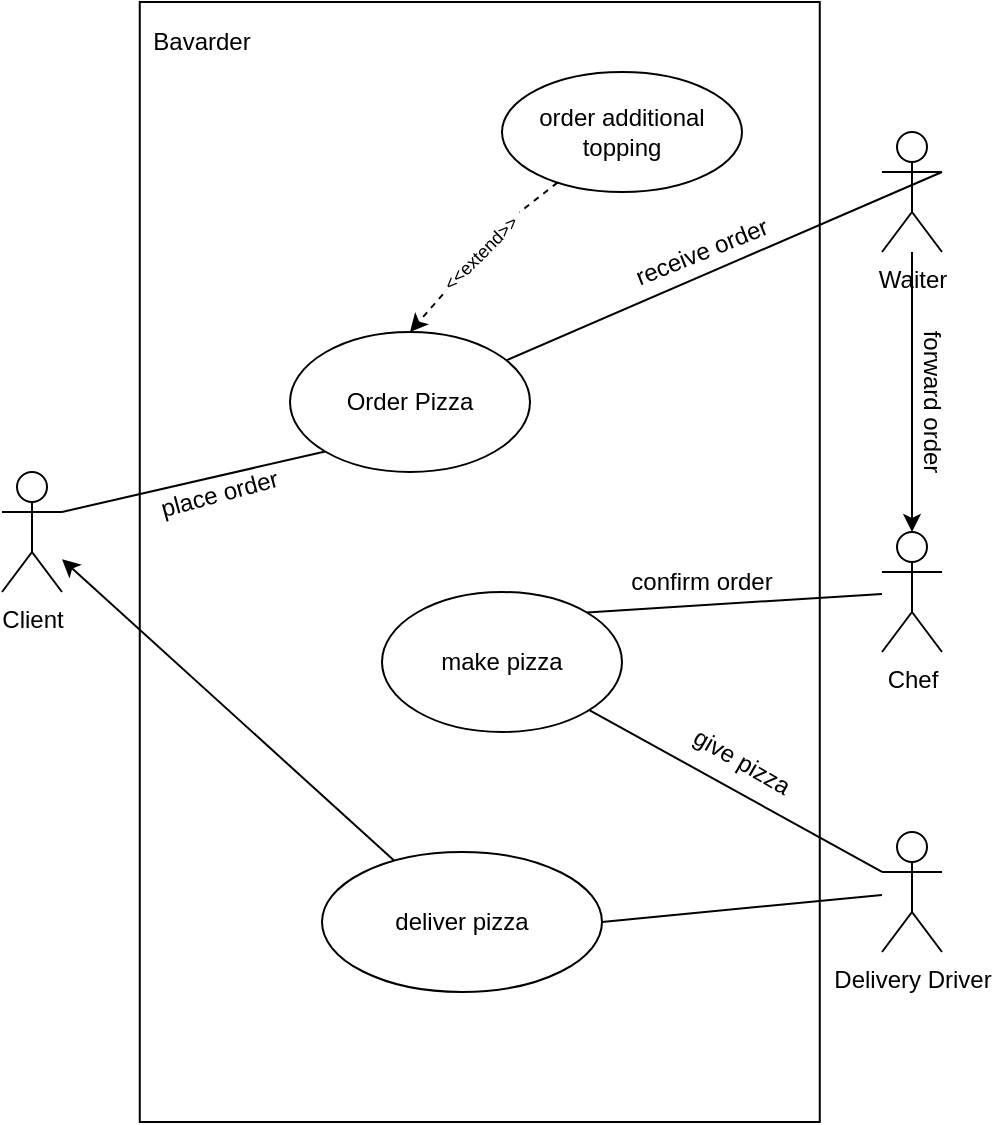 <mxfile version="15.8.7" type="device"><diagram id="jMLQ0kJmXmqc3maVOmwL" name="Page-1"><mxGraphModel dx="1422" dy="780" grid="1" gridSize="10" guides="1" tooltips="1" connect="1" arrows="1" fold="1" page="1" pageScale="1" pageWidth="827" pageHeight="1169" math="0" shadow="0"><root><mxCell id="0"/><mxCell id="1" parent="0"/><mxCell id="6vtZN566W3p8rHHwExu_-1" value="" style="rounded=0;whiteSpace=wrap;html=1;" parent="1" vertex="1"><mxGeometry x="278.88" y="135" width="340" height="560" as="geometry"/></mxCell><mxCell id="6vtZN566W3p8rHHwExu_-2" value="Bavarder" style="text;html=1;strokeColor=none;fillColor=none;align=center;verticalAlign=middle;whiteSpace=wrap;rounded=0;" parent="1" vertex="1"><mxGeometry x="280" y="140" width="60" height="30" as="geometry"/></mxCell><mxCell id="M2CucnQsxYKDch9mzFak-3" style="rounded=0;orthogonalLoop=1;jettySize=auto;html=1;exitX=1;exitY=0.333;exitDx=0;exitDy=0;exitPerimeter=0;entryX=0;entryY=1;entryDx=0;entryDy=0;endArrow=none;endFill=0;" parent="1" source="6vtZN566W3p8rHHwExu_-3" target="6vtZN566W3p8rHHwExu_-5" edge="1"><mxGeometry relative="1" as="geometry"/></mxCell><mxCell id="6vtZN566W3p8rHHwExu_-3" value="Client" style="shape=umlActor;verticalLabelPosition=bottom;verticalAlign=top;html=1;outlineConnect=0;" parent="1" vertex="1"><mxGeometry x="210" y="370" width="30" height="60" as="geometry"/></mxCell><mxCell id="M2CucnQsxYKDch9mzFak-2" style="rounded=0;orthogonalLoop=1;jettySize=auto;html=1;entryX=1;entryY=0.333;entryDx=0;entryDy=0;entryPerimeter=0;endArrow=none;endFill=0;" parent="1" source="6vtZN566W3p8rHHwExu_-5" target="6vtZN566W3p8rHHwExu_-6" edge="1"><mxGeometry relative="1" as="geometry"/></mxCell><mxCell id="6vtZN566W3p8rHHwExu_-5" value="Order Pizza" style="ellipse;whiteSpace=wrap;html=1;" parent="1" vertex="1"><mxGeometry x="354" y="300" width="120" height="70" as="geometry"/></mxCell><mxCell id="guCefNygmOvgLOxousUc-4" style="edgeStyle=orthogonalEdgeStyle;rounded=0;orthogonalLoop=1;jettySize=auto;html=1;entryX=0.5;entryY=0;entryDx=0;entryDy=0;entryPerimeter=0;" edge="1" parent="1" source="6vtZN566W3p8rHHwExu_-6" target="M2CucnQsxYKDch9mzFak-4"><mxGeometry relative="1" as="geometry"/></mxCell><mxCell id="6vtZN566W3p8rHHwExu_-6" value="Waiter&lt;br&gt;" style="shape=umlActor;verticalLabelPosition=bottom;verticalAlign=top;html=1;outlineConnect=0;" parent="1" vertex="1"><mxGeometry x="650" y="200" width="30" height="60" as="geometry"/></mxCell><mxCell id="M2CucnQsxYKDch9mzFak-7" style="edgeStyle=none;rounded=0;orthogonalLoop=1;jettySize=auto;html=1;entryX=1;entryY=0;entryDx=0;entryDy=0;endArrow=none;endFill=0;" parent="1" source="M2CucnQsxYKDch9mzFak-4" target="M2CucnQsxYKDch9mzFak-6" edge="1"><mxGeometry relative="1" as="geometry"/></mxCell><mxCell id="M2CucnQsxYKDch9mzFak-4" value="Chef" style="shape=umlActor;verticalLabelPosition=bottom;verticalAlign=top;html=1;outlineConnect=0;" parent="1" vertex="1"><mxGeometry x="650" y="400" width="30" height="60" as="geometry"/></mxCell><mxCell id="guCefNygmOvgLOxousUc-11" style="rounded=0;orthogonalLoop=1;jettySize=auto;html=1;entryX=0;entryY=0.333;entryDx=0;entryDy=0;entryPerimeter=0;endArrow=none;endFill=0;" edge="1" parent="1" source="M2CucnQsxYKDch9mzFak-6" target="guCefNygmOvgLOxousUc-9"><mxGeometry relative="1" as="geometry"/></mxCell><mxCell id="M2CucnQsxYKDch9mzFak-6" value="make pizza" style="ellipse;whiteSpace=wrap;html=1;" parent="1" vertex="1"><mxGeometry x="400" y="430" width="120" height="70" as="geometry"/></mxCell><mxCell id="M2CucnQsxYKDch9mzFak-8" value="place order" style="text;html=1;strokeColor=none;fillColor=none;align=center;verticalAlign=middle;whiteSpace=wrap;rounded=0;rotation=-15;" parent="1" vertex="1"><mxGeometry x="278.88" y="371.46" width="80" height="20" as="geometry"/></mxCell><mxCell id="M2CucnQsxYKDch9mzFak-10" value="receive order" style="text;html=1;strokeColor=none;fillColor=none;align=center;verticalAlign=middle;whiteSpace=wrap;rounded=0;rotation=338;" parent="1" vertex="1"><mxGeometry x="520" y="250" width="80" height="20" as="geometry"/></mxCell><mxCell id="M2CucnQsxYKDch9mzFak-11" value="confirm order" style="text;html=1;strokeColor=none;fillColor=none;align=center;verticalAlign=middle;whiteSpace=wrap;rounded=0;rotation=0;" parent="1" vertex="1"><mxGeometry x="520" y="420" width="80" height="10" as="geometry"/></mxCell><mxCell id="M2CucnQsxYKDch9mzFak-14" style="edgeStyle=none;rounded=0;orthogonalLoop=1;jettySize=auto;html=1;entryX=0.5;entryY=0;entryDx=0;entryDy=0;endArrow=classic;endFill=1;dashed=1;startArrow=none;" parent="1" source="M2CucnQsxYKDch9mzFak-15" target="6vtZN566W3p8rHHwExu_-5" edge="1"><mxGeometry relative="1" as="geometry"/></mxCell><mxCell id="M2CucnQsxYKDch9mzFak-13" value="order additional topping" style="ellipse;whiteSpace=wrap;html=1;" parent="1" vertex="1"><mxGeometry x="460" y="170" width="120" height="60" as="geometry"/></mxCell><mxCell id="M2CucnQsxYKDch9mzFak-15" value="&lt;p style=&quot;line-height: 1.1&quot;&gt;&lt;font style=&quot;font-size: 9px&quot;&gt;&amp;lt;&amp;lt;extend&amp;gt;&amp;gt;&lt;/font&gt;&lt;/p&gt;" style="text;html=1;strokeColor=none;fillColor=none;align=center;verticalAlign=middle;whiteSpace=wrap;rounded=0;rotation=-45;" parent="1" vertex="1"><mxGeometry x="420.88" y="250" width="56" height="20" as="geometry"/></mxCell><mxCell id="M2CucnQsxYKDch9mzFak-16" value="" style="edgeStyle=none;rounded=0;orthogonalLoop=1;jettySize=auto;html=1;entryX=1;entryY=0.5;entryDx=0;entryDy=0;endArrow=none;endFill=1;dashed=1;" parent="1" source="M2CucnQsxYKDch9mzFak-13" target="M2CucnQsxYKDch9mzFak-15" edge="1"><mxGeometry relative="1" as="geometry"><mxPoint x="501.505" y="216.587" as="sourcePoint"/><mxPoint x="414" y="300" as="targetPoint"/></mxGeometry></mxCell><mxCell id="guCefNygmOvgLOxousUc-5" value="forward order" style="text;html=1;strokeColor=none;fillColor=none;align=center;verticalAlign=middle;whiteSpace=wrap;rounded=0;rotation=90;" vertex="1" parent="1"><mxGeometry x="630" y="320" width="90" height="30" as="geometry"/></mxCell><mxCell id="guCefNygmOvgLOxousUc-13" style="edgeStyle=none;rounded=0;orthogonalLoop=1;jettySize=auto;html=1;entryX=1;entryY=0.5;entryDx=0;entryDy=0;endArrow=none;endFill=0;" edge="1" parent="1" source="guCefNygmOvgLOxousUc-9" target="guCefNygmOvgLOxousUc-10"><mxGeometry relative="1" as="geometry"/></mxCell><mxCell id="guCefNygmOvgLOxousUc-9" value="Delivery Driver" style="shape=umlActor;verticalLabelPosition=bottom;verticalAlign=top;html=1;" vertex="1" parent="1"><mxGeometry x="650" y="550" width="30" height="60" as="geometry"/></mxCell><mxCell id="guCefNygmOvgLOxousUc-14" style="edgeStyle=none;rounded=0;orthogonalLoop=1;jettySize=auto;html=1;endArrow=classic;endFill=1;startArrow=none;startFill=0;" edge="1" parent="1" source="guCefNygmOvgLOxousUc-10" target="6vtZN566W3p8rHHwExu_-3"><mxGeometry relative="1" as="geometry"/></mxCell><mxCell id="guCefNygmOvgLOxousUc-10" value="deliver pizza" style="ellipse;whiteSpace=wrap;html=1;" vertex="1" parent="1"><mxGeometry x="370" y="560" width="140" height="70" as="geometry"/></mxCell><mxCell id="guCefNygmOvgLOxousUc-12" value="give pizza" style="text;html=1;strokeColor=none;fillColor=none;align=center;verticalAlign=middle;whiteSpace=wrap;rounded=0;rotation=30;" vertex="1" parent="1"><mxGeometry x="550" y="500" width="60" height="30" as="geometry"/></mxCell></root></mxGraphModel></diagram></mxfile>